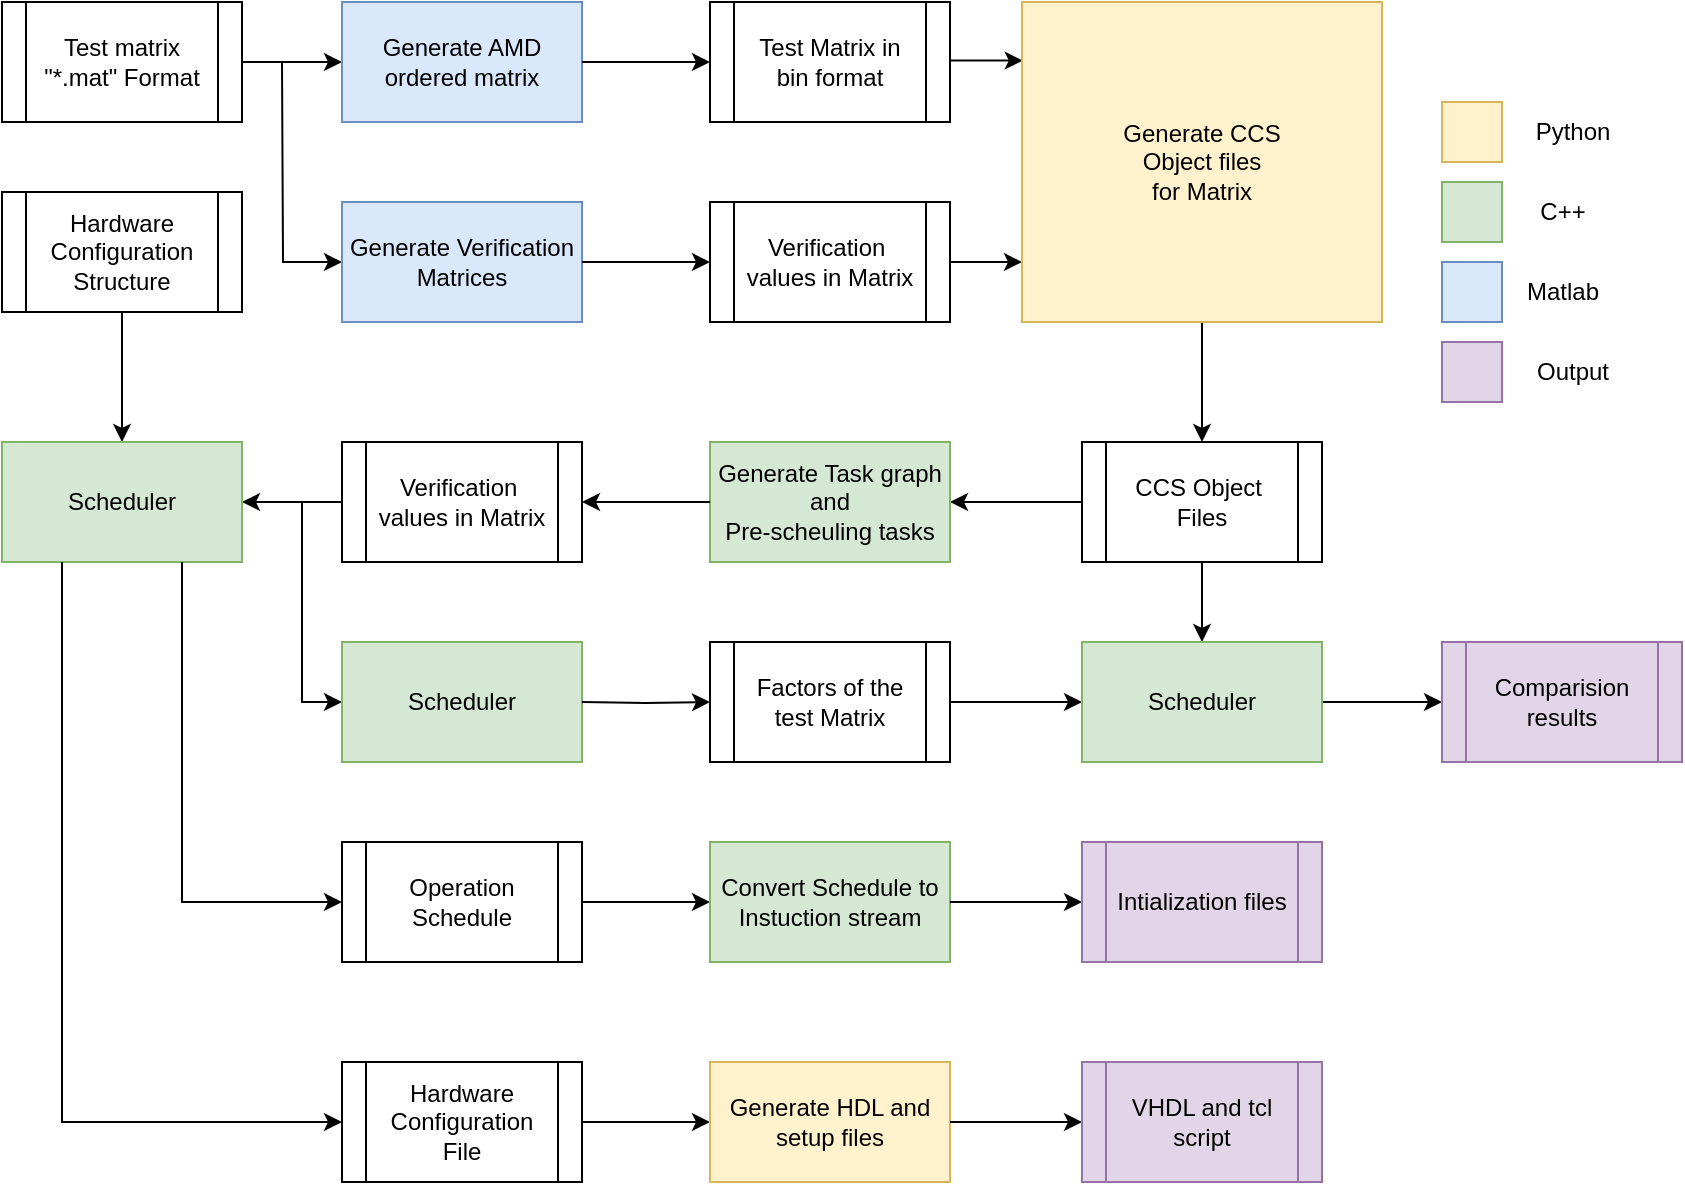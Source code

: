 <mxfile version="15.2.7" type="device"><diagram id="DOTGjp5890YtnjaGDcYD" name="Page-1"><mxGraphModel dx="1422" dy="850" grid="1" gridSize="10" guides="1" tooltips="1" connect="1" arrows="1" fold="1" page="1" pageScale="1" pageWidth="827" pageHeight="1169" math="0" shadow="0"><root><mxCell id="0"/><mxCell id="1" parent="0"/><mxCell id="x0VV7Jqc23prljigRTPX-1" value="Test matrix&lt;br&gt;&quot;*.mat&quot; Format" style="shape=process;whiteSpace=wrap;html=1;backgroundOutline=1;" vertex="1" parent="1"><mxGeometry x="490" y="120" width="120" height="60" as="geometry"/></mxCell><mxCell id="x0VV7Jqc23prljigRTPX-77" style="edgeStyle=orthogonalEdgeStyle;rounded=0;orthogonalLoop=1;jettySize=auto;html=1;exitX=0;exitY=0.5;exitDx=0;exitDy=0;entryX=1;entryY=0.5;entryDx=0;entryDy=0;startArrow=classic;startFill=1;endArrow=none;endFill=0;" edge="1" parent="1" source="x0VV7Jqc23prljigRTPX-2" target="x0VV7Jqc23prljigRTPX-1"><mxGeometry relative="1" as="geometry"/></mxCell><mxCell id="x0VV7Jqc23prljigRTPX-2" value="Generate AMD&lt;br&gt;ordered matrix" style="rounded=0;whiteSpace=wrap;html=1;fillColor=#dae8fc;strokeColor=#6c8ebf;" vertex="1" parent="1"><mxGeometry x="660" y="120" width="120" height="60" as="geometry"/></mxCell><mxCell id="x0VV7Jqc23prljigRTPX-78" style="edgeStyle=orthogonalEdgeStyle;rounded=0;orthogonalLoop=1;jettySize=auto;html=1;exitX=0;exitY=0.5;exitDx=0;exitDy=0;startArrow=classic;startFill=1;endArrow=none;endFill=0;" edge="1" parent="1" source="x0VV7Jqc23prljigRTPX-3"><mxGeometry relative="1" as="geometry"><mxPoint x="630" y="150" as="targetPoint"/></mxGeometry></mxCell><mxCell id="x0VV7Jqc23prljigRTPX-3" value="Generate Verification&lt;br&gt;Matrices" style="rounded=0;whiteSpace=wrap;html=1;fillColor=#dae8fc;strokeColor=#6c8ebf;" vertex="1" parent="1"><mxGeometry x="660" y="220" width="120" height="60" as="geometry"/></mxCell><mxCell id="x0VV7Jqc23prljigRTPX-10" style="edgeStyle=orthogonalEdgeStyle;rounded=0;orthogonalLoop=1;jettySize=auto;html=1;exitX=0;exitY=0.5;exitDx=0;exitDy=0;startArrow=classic;startFill=1;endArrow=none;endFill=0;" edge="1" parent="1" source="x0VV7Jqc23prljigRTPX-6" target="x0VV7Jqc23prljigRTPX-2"><mxGeometry relative="1" as="geometry"/></mxCell><mxCell id="x0VV7Jqc23prljigRTPX-6" value="Test Matrix in&lt;br&gt;bin format" style="shape=process;whiteSpace=wrap;html=1;backgroundOutline=1;" vertex="1" parent="1"><mxGeometry x="844" y="120" width="120" height="60" as="geometry"/></mxCell><mxCell id="x0VV7Jqc23prljigRTPX-11" style="edgeStyle=orthogonalEdgeStyle;rounded=0;orthogonalLoop=1;jettySize=auto;html=1;exitX=0;exitY=0.5;exitDx=0;exitDy=0;entryX=1;entryY=0.5;entryDx=0;entryDy=0;startArrow=classic;startFill=1;endArrow=none;endFill=0;" edge="1" parent="1" source="x0VV7Jqc23prljigRTPX-7" target="x0VV7Jqc23prljigRTPX-3"><mxGeometry relative="1" as="geometry"/></mxCell><mxCell id="x0VV7Jqc23prljigRTPX-31" style="edgeStyle=orthogonalEdgeStyle;rounded=0;orthogonalLoop=1;jettySize=auto;html=1;exitX=1;exitY=0.5;exitDx=0;exitDy=0;entryX=0;entryY=0.813;entryDx=0;entryDy=0;entryPerimeter=0;startArrow=none;startFill=0;endArrow=classic;endFill=1;" edge="1" parent="1" source="x0VV7Jqc23prljigRTPX-7" target="x0VV7Jqc23prljigRTPX-28"><mxGeometry relative="1" as="geometry"/></mxCell><mxCell id="x0VV7Jqc23prljigRTPX-7" value="Verification&amp;nbsp; values in Matrix" style="shape=process;whiteSpace=wrap;html=1;backgroundOutline=1;" vertex="1" parent="1"><mxGeometry x="844" y="220" width="120" height="60" as="geometry"/></mxCell><mxCell id="x0VV7Jqc23prljigRTPX-47" style="edgeStyle=orthogonalEdgeStyle;rounded=0;orthogonalLoop=1;jettySize=auto;html=1;entryX=0.5;entryY=0;entryDx=0;entryDy=0;startArrow=none;startFill=0;endArrow=classic;endFill=1;" edge="1" parent="1" source="x0VV7Jqc23prljigRTPX-16" target="x0VV7Jqc23prljigRTPX-41"><mxGeometry relative="1" as="geometry"/></mxCell><mxCell id="x0VV7Jqc23prljigRTPX-16" value="CCS Object&amp;nbsp;&lt;br&gt;Files" style="shape=process;whiteSpace=wrap;html=1;backgroundOutline=1;" vertex="1" parent="1"><mxGeometry x="1030" y="340" width="120" height="60" as="geometry"/></mxCell><mxCell id="x0VV7Jqc23prljigRTPX-23" style="edgeStyle=orthogonalEdgeStyle;rounded=0;orthogonalLoop=1;jettySize=auto;html=1;exitX=1;exitY=0.5;exitDx=0;exitDy=0;startArrow=classic;startFill=1;endArrow=none;endFill=0;" edge="1" parent="1" source="x0VV7Jqc23prljigRTPX-19" target="x0VV7Jqc23prljigRTPX-16"><mxGeometry relative="1" as="geometry"/></mxCell><mxCell id="x0VV7Jqc23prljigRTPX-19" value="Generate Task graph&lt;br&gt;and &lt;br&gt;Pre-scheuling tasks" style="rounded=0;whiteSpace=wrap;html=1;fillColor=#d5e8d4;strokeColor=#82b366;" vertex="1" parent="1"><mxGeometry x="844" y="340" width="120" height="60" as="geometry"/></mxCell><mxCell id="x0VV7Jqc23prljigRTPX-24" style="edgeStyle=orthogonalEdgeStyle;rounded=0;orthogonalLoop=1;jettySize=auto;html=1;exitX=1;exitY=0.5;exitDx=0;exitDy=0;entryX=0;entryY=0.5;entryDx=0;entryDy=0;startArrow=classic;startFill=1;endArrow=none;endFill=0;" edge="1" parent="1" source="x0VV7Jqc23prljigRTPX-20" target="x0VV7Jqc23prljigRTPX-19"><mxGeometry relative="1" as="geometry"/></mxCell><mxCell id="x0VV7Jqc23prljigRTPX-34" style="edgeStyle=orthogonalEdgeStyle;rounded=0;orthogonalLoop=1;jettySize=auto;html=1;entryX=1;entryY=0.5;entryDx=0;entryDy=0;startArrow=none;startFill=0;endArrow=classic;endFill=1;" edge="1" parent="1" source="x0VV7Jqc23prljigRTPX-20" target="x0VV7Jqc23prljigRTPX-25"><mxGeometry relative="1" as="geometry"/></mxCell><mxCell id="x0VV7Jqc23prljigRTPX-20" value="Verification&amp;nbsp; values in Matrix" style="shape=process;whiteSpace=wrap;html=1;backgroundOutline=1;" vertex="1" parent="1"><mxGeometry x="660" y="340" width="120" height="60" as="geometry"/></mxCell><mxCell id="x0VV7Jqc23prljigRTPX-80" style="edgeStyle=orthogonalEdgeStyle;rounded=0;orthogonalLoop=1;jettySize=auto;html=1;exitX=0.5;exitY=0;exitDx=0;exitDy=0;startArrow=classic;startFill=1;endArrow=none;endFill=0;" edge="1" parent="1" source="x0VV7Jqc23prljigRTPX-25" target="x0VV7Jqc23prljigRTPX-79"><mxGeometry relative="1" as="geometry"><mxPoint x="550.143" y="280" as="targetPoint"/></mxGeometry></mxCell><mxCell id="x0VV7Jqc23prljigRTPX-25" value="Scheduler" style="rounded=0;whiteSpace=wrap;html=1;fillColor=#d5e8d4;strokeColor=#82b366;" vertex="1" parent="1"><mxGeometry x="490" y="340" width="120" height="60" as="geometry"/></mxCell><mxCell id="x0VV7Jqc23prljigRTPX-30" style="edgeStyle=orthogonalEdgeStyle;rounded=0;orthogonalLoop=1;jettySize=auto;html=1;exitX=0.002;exitY=0.183;exitDx=0;exitDy=0;entryX=1;entryY=0.5;entryDx=0;entryDy=0;startArrow=classic;startFill=1;endArrow=none;endFill=0;exitPerimeter=0;" edge="1" parent="1" source="x0VV7Jqc23prljigRTPX-28" target="x0VV7Jqc23prljigRTPX-6"><mxGeometry relative="1" as="geometry"><Array as="points"/></mxGeometry></mxCell><mxCell id="x0VV7Jqc23prljigRTPX-32" style="edgeStyle=orthogonalEdgeStyle;rounded=0;orthogonalLoop=1;jettySize=auto;html=1;exitX=0.5;exitY=1;exitDx=0;exitDy=0;startArrow=none;startFill=0;endArrow=classic;endFill=1;" edge="1" parent="1" source="x0VV7Jqc23prljigRTPX-28" target="x0VV7Jqc23prljigRTPX-16"><mxGeometry relative="1" as="geometry"/></mxCell><mxCell id="x0VV7Jqc23prljigRTPX-28" value="Generate CCS&lt;br&gt;Object files &lt;br&gt;for Matrix" style="rounded=0;whiteSpace=wrap;html=1;fillColor=#fff2cc;strokeColor=#d6b656;" vertex="1" parent="1"><mxGeometry x="1000" y="120" width="180" height="160" as="geometry"/></mxCell><mxCell id="x0VV7Jqc23prljigRTPX-36" style="edgeStyle=orthogonalEdgeStyle;rounded=0;orthogonalLoop=1;jettySize=auto;html=1;startArrow=classic;startFill=1;endArrow=none;endFill=0;" edge="1" parent="1" source="x0VV7Jqc23prljigRTPX-35"><mxGeometry relative="1" as="geometry"><mxPoint x="640" y="370" as="targetPoint"/></mxGeometry></mxCell><mxCell id="x0VV7Jqc23prljigRTPX-35" value="Scheduler" style="rounded=0;whiteSpace=wrap;html=1;fillColor=#d5e8d4;strokeColor=#82b366;" vertex="1" parent="1"><mxGeometry x="660" y="440" width="120" height="60" as="geometry"/></mxCell><mxCell id="x0VV7Jqc23prljigRTPX-40" style="edgeStyle=orthogonalEdgeStyle;rounded=0;orthogonalLoop=1;jettySize=auto;html=1;entryX=1;entryY=0.5;entryDx=0;entryDy=0;startArrow=classic;startFill=1;endArrow=none;endFill=0;" edge="1" parent="1" target="x0VV7Jqc23prljigRTPX-35"><mxGeometry relative="1" as="geometry"><mxPoint x="844" y="470" as="sourcePoint"/></mxGeometry></mxCell><mxCell id="x0VV7Jqc23prljigRTPX-44" style="edgeStyle=orthogonalEdgeStyle;rounded=0;orthogonalLoop=1;jettySize=auto;html=1;exitX=0;exitY=0.5;exitDx=0;exitDy=0;startArrow=classic;startFill=1;endArrow=none;endFill=0;" edge="1" parent="1" source="x0VV7Jqc23prljigRTPX-41"><mxGeometry relative="1" as="geometry"><mxPoint x="964" y="470" as="targetPoint"/></mxGeometry></mxCell><mxCell id="x0VV7Jqc23prljigRTPX-48" style="edgeStyle=orthogonalEdgeStyle;rounded=0;orthogonalLoop=1;jettySize=auto;html=1;startArrow=none;startFill=0;endArrow=classic;endFill=1;" edge="1" parent="1" source="x0VV7Jqc23prljigRTPX-41"><mxGeometry relative="1" as="geometry"><mxPoint x="1210" y="470" as="targetPoint"/></mxGeometry></mxCell><mxCell id="x0VV7Jqc23prljigRTPX-41" value="Scheduler" style="rounded=0;whiteSpace=wrap;html=1;fillColor=#d5e8d4;strokeColor=#82b366;" vertex="1" parent="1"><mxGeometry x="1030" y="440" width="120" height="60" as="geometry"/></mxCell><mxCell id="x0VV7Jqc23prljigRTPX-49" value="Factors of the test Matrix" style="shape=process;whiteSpace=wrap;html=1;backgroundOutline=1;" vertex="1" parent="1"><mxGeometry x="844" y="440" width="120" height="60" as="geometry"/></mxCell><mxCell id="x0VV7Jqc23prljigRTPX-50" value="Comparision&lt;br&gt;results" style="shape=process;whiteSpace=wrap;html=1;backgroundOutline=1;fillColor=#e1d5e7;strokeColor=#9673a6;" vertex="1" parent="1"><mxGeometry x="1210" y="440" width="120" height="60" as="geometry"/></mxCell><mxCell id="x0VV7Jqc23prljigRTPX-53" style="edgeStyle=orthogonalEdgeStyle;rounded=0;orthogonalLoop=1;jettySize=auto;html=1;exitX=0;exitY=0.5;exitDx=0;exitDy=0;entryX=0.75;entryY=1;entryDx=0;entryDy=0;startArrow=classic;startFill=1;endArrow=none;endFill=0;" edge="1" parent="1" source="x0VV7Jqc23prljigRTPX-51" target="x0VV7Jqc23prljigRTPX-25"><mxGeometry relative="1" as="geometry"/></mxCell><mxCell id="x0VV7Jqc23prljigRTPX-51" value="Operation&lt;br&gt;Schedule" style="shape=process;whiteSpace=wrap;html=1;backgroundOutline=1;" vertex="1" parent="1"><mxGeometry x="660" y="540" width="120" height="60" as="geometry"/></mxCell><mxCell id="x0VV7Jqc23prljigRTPX-61" style="edgeStyle=orthogonalEdgeStyle;rounded=0;orthogonalLoop=1;jettySize=auto;html=1;exitX=0;exitY=0.5;exitDx=0;exitDy=0;entryX=0.25;entryY=1;entryDx=0;entryDy=0;startArrow=classic;startFill=1;endArrow=none;endFill=0;" edge="1" parent="1" source="x0VV7Jqc23prljigRTPX-52" target="x0VV7Jqc23prljigRTPX-25"><mxGeometry relative="1" as="geometry"/></mxCell><mxCell id="x0VV7Jqc23prljigRTPX-52" value="Hardware Configuration File" style="shape=process;whiteSpace=wrap;html=1;backgroundOutline=1;" vertex="1" parent="1"><mxGeometry x="660" y="650" width="120" height="60" as="geometry"/></mxCell><mxCell id="x0VV7Jqc23prljigRTPX-57" style="edgeStyle=orthogonalEdgeStyle;rounded=0;orthogonalLoop=1;jettySize=auto;html=1;entryX=1;entryY=0.5;entryDx=0;entryDy=0;startArrow=classic;startFill=1;endArrow=none;endFill=0;" edge="1" parent="1" source="x0VV7Jqc23prljigRTPX-55" target="x0VV7Jqc23prljigRTPX-51"><mxGeometry relative="1" as="geometry"/></mxCell><mxCell id="x0VV7Jqc23prljigRTPX-55" value="Convert Schedule to Instuction stream" style="rounded=0;whiteSpace=wrap;html=1;fillColor=#d5e8d4;strokeColor=#82b366;" vertex="1" parent="1"><mxGeometry x="844" y="540" width="120" height="60" as="geometry"/></mxCell><mxCell id="x0VV7Jqc23prljigRTPX-60" style="edgeStyle=orthogonalEdgeStyle;rounded=0;orthogonalLoop=1;jettySize=auto;html=1;startArrow=classic;startFill=1;endArrow=none;endFill=0;" edge="1" parent="1" source="x0VV7Jqc23prljigRTPX-58" target="x0VV7Jqc23prljigRTPX-55"><mxGeometry relative="1" as="geometry"/></mxCell><mxCell id="x0VV7Jqc23prljigRTPX-58" value="Intialization files" style="shape=process;whiteSpace=wrap;html=1;backgroundOutline=1;fillColor=#e1d5e7;strokeColor=#9673a6;" vertex="1" parent="1"><mxGeometry x="1030" y="540" width="120" height="60" as="geometry"/></mxCell><mxCell id="x0VV7Jqc23prljigRTPX-64" style="edgeStyle=orthogonalEdgeStyle;rounded=0;orthogonalLoop=1;jettySize=auto;html=1;exitX=0;exitY=0.5;exitDx=0;exitDy=0;entryX=1;entryY=0.5;entryDx=0;entryDy=0;startArrow=classic;startFill=1;endArrow=none;endFill=0;" edge="1" parent="1" source="x0VV7Jqc23prljigRTPX-62" target="x0VV7Jqc23prljigRTPX-52"><mxGeometry relative="1" as="geometry"/></mxCell><mxCell id="x0VV7Jqc23prljigRTPX-62" value="Generate HDL and setup files" style="rounded=0;whiteSpace=wrap;html=1;fillColor=#fff2cc;strokeColor=#d6b656;" vertex="1" parent="1"><mxGeometry x="844" y="650" width="120" height="60" as="geometry"/></mxCell><mxCell id="x0VV7Jqc23prljigRTPX-66" style="edgeStyle=orthogonalEdgeStyle;rounded=0;orthogonalLoop=1;jettySize=auto;html=1;exitX=0;exitY=0.5;exitDx=0;exitDy=0;entryX=1;entryY=0.5;entryDx=0;entryDy=0;startArrow=classic;startFill=1;endArrow=none;endFill=0;" edge="1" parent="1" source="x0VV7Jqc23prljigRTPX-65" target="x0VV7Jqc23prljigRTPX-62"><mxGeometry relative="1" as="geometry"/></mxCell><mxCell id="x0VV7Jqc23prljigRTPX-65" value="VHDL and tcl script" style="shape=process;whiteSpace=wrap;html=1;backgroundOutline=1;fillColor=#e1d5e7;strokeColor=#9673a6;" vertex="1" parent="1"><mxGeometry x="1030" y="650" width="120" height="60" as="geometry"/></mxCell><mxCell id="x0VV7Jqc23prljigRTPX-68" value="" style="rounded=0;whiteSpace=wrap;html=1;fillColor=#fff2cc;strokeColor=#d6b656;" vertex="1" parent="1"><mxGeometry x="1210" y="170" width="30" height="30" as="geometry"/></mxCell><mxCell id="x0VV7Jqc23prljigRTPX-69" value="" style="rounded=0;whiteSpace=wrap;html=1;fillColor=#d5e8d4;strokeColor=#82b366;" vertex="1" parent="1"><mxGeometry x="1210" y="210" width="30" height="30" as="geometry"/></mxCell><mxCell id="x0VV7Jqc23prljigRTPX-70" value="" style="rounded=0;whiteSpace=wrap;html=1;fillColor=#dae8fc;strokeColor=#6c8ebf;" vertex="1" parent="1"><mxGeometry x="1210" y="250" width="30" height="30" as="geometry"/></mxCell><mxCell id="x0VV7Jqc23prljigRTPX-71" value="" style="rounded=0;whiteSpace=wrap;html=1;fillColor=#e1d5e7;strokeColor=#9673a6;" vertex="1" parent="1"><mxGeometry x="1210" y="290" width="30" height="30" as="geometry"/></mxCell><mxCell id="x0VV7Jqc23prljigRTPX-72" value="Python" style="text;html=1;align=center;verticalAlign=middle;resizable=0;points=[];autosize=1;strokeColor=none;fillColor=none;" vertex="1" parent="1"><mxGeometry x="1250" y="175" width="50" height="20" as="geometry"/></mxCell><mxCell id="x0VV7Jqc23prljigRTPX-73" value="C++" style="text;html=1;align=center;verticalAlign=middle;resizable=0;points=[];autosize=1;strokeColor=none;fillColor=none;" vertex="1" parent="1"><mxGeometry x="1250" y="215" width="40" height="20" as="geometry"/></mxCell><mxCell id="x0VV7Jqc23prljigRTPX-74" value="Matlab" style="text;html=1;align=center;verticalAlign=middle;resizable=0;points=[];autosize=1;strokeColor=none;fillColor=none;" vertex="1" parent="1"><mxGeometry x="1245" y="255" width="50" height="20" as="geometry"/></mxCell><mxCell id="x0VV7Jqc23prljigRTPX-75" value="Output" style="text;html=1;align=center;verticalAlign=middle;resizable=0;points=[];autosize=1;strokeColor=none;fillColor=none;" vertex="1" parent="1"><mxGeometry x="1250" y="295" width="50" height="20" as="geometry"/></mxCell><mxCell id="x0VV7Jqc23prljigRTPX-79" value="Hardware&lt;br&gt;Configuration&lt;br&gt;Structure" style="shape=process;whiteSpace=wrap;html=1;backgroundOutline=1;" vertex="1" parent="1"><mxGeometry x="490" y="215" width="120" height="60" as="geometry"/></mxCell></root></mxGraphModel></diagram></mxfile>